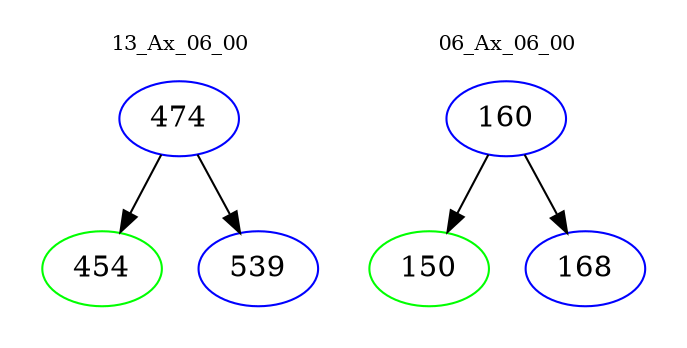 digraph{
subgraph cluster_0 {
color = white
label = "13_Ax_06_00";
fontsize=10;
T0_474 [label="474", color="blue"]
T0_474 -> T0_454 [color="black"]
T0_454 [label="454", color="green"]
T0_474 -> T0_539 [color="black"]
T0_539 [label="539", color="blue"]
}
subgraph cluster_1 {
color = white
label = "06_Ax_06_00";
fontsize=10;
T1_160 [label="160", color="blue"]
T1_160 -> T1_150 [color="black"]
T1_150 [label="150", color="green"]
T1_160 -> T1_168 [color="black"]
T1_168 [label="168", color="blue"]
}
}
